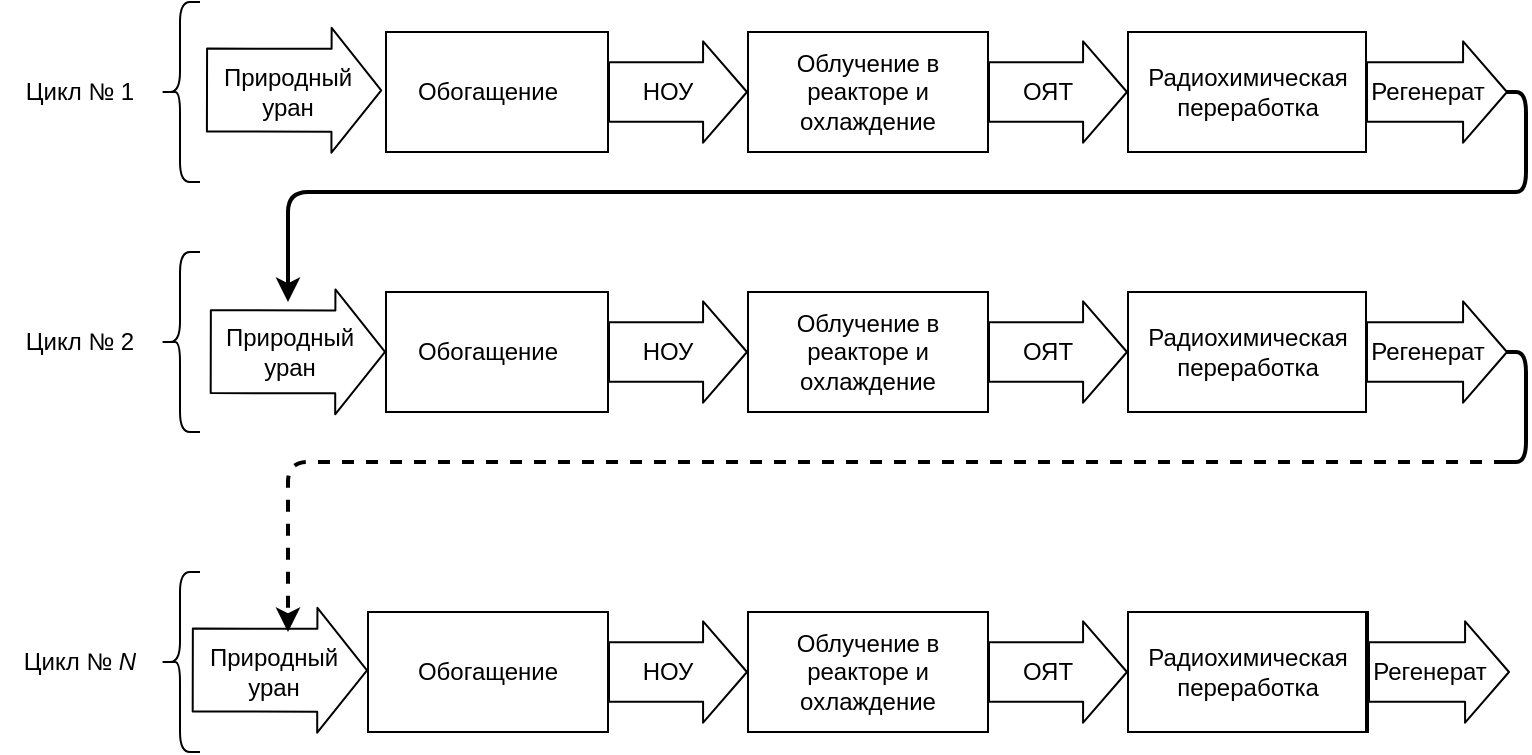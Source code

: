 <mxfile scale="20" border="0">
    <diagram id="p5ToBC63pgY-rdRgkpVf" name="Page-1">
        <mxGraphModel dx="252" dy="356" grid="1" gridSize="10" guides="1" tooltips="1" connect="1" arrows="1" fold="1" page="1" pageScale="1" pageWidth="827" pageHeight="1169" math="0" shadow="0">
            <root>
                <mxCell id="0"/>
                <mxCell id="1" parent="0"/>
                <mxCell id="2" value="" style="shape=flexArrow;endArrow=classic;html=1;width=41.452;endSize=7.95;entryX=-0.017;entryY=0.486;entryDx=0;entryDy=0;entryPerimeter=0;" parent="1" target="OUCyJtZvQKlhybgJrGbC-4" edge="1">
                    <mxGeometry width="50" height="50" relative="1" as="geometry">
                        <mxPoint x="140" y="109" as="sourcePoint"/>
                        <mxPoint x="221" y="109.86" as="targetPoint"/>
                    </mxGeometry>
                </mxCell>
                <mxCell id="OUCyJtZvQKlhybgJrGbC-2" value="Природный уран" style="text;html=1;strokeColor=none;fillColor=none;align=center;verticalAlign=middle;whiteSpace=wrap;rounded=0;" parent="1" vertex="1">
                    <mxGeometry x="161" y="100" width="40" height="20" as="geometry"/>
                </mxCell>
                <mxCell id="OUCyJtZvQKlhybgJrGbC-4" value="" style="rounded=0;whiteSpace=wrap;html=1;" parent="1" vertex="1">
                    <mxGeometry x="230" y="80" width="111" height="60" as="geometry"/>
                </mxCell>
                <mxCell id="OUCyJtZvQKlhybgJrGbC-5" value="Обогащение" style="text;html=1;strokeColor=none;fillColor=none;align=center;verticalAlign=middle;whiteSpace=wrap;rounded=0;" parent="1" vertex="1">
                    <mxGeometry x="241" y="100" width="80" height="20" as="geometry"/>
                </mxCell>
                <mxCell id="OUCyJtZvQKlhybgJrGbC-6" value="" style="shape=flexArrow;endArrow=classic;html=1;width=29.664;endSize=6.987;" parent="1" edge="1">
                    <mxGeometry width="50" height="50" relative="1" as="geometry">
                        <mxPoint x="341" y="110.0" as="sourcePoint"/>
                        <mxPoint x="411" y="110.0" as="targetPoint"/>
                    </mxGeometry>
                </mxCell>
                <mxCell id="OUCyJtZvQKlhybgJrGbC-7" value="НОУ" style="text;html=1;strokeColor=none;fillColor=none;align=center;verticalAlign=middle;whiteSpace=wrap;rounded=0;" parent="1" vertex="1">
                    <mxGeometry x="351" y="100" width="40" height="20" as="geometry"/>
                </mxCell>
                <mxCell id="OUCyJtZvQKlhybgJrGbC-8" value="" style="rounded=0;whiteSpace=wrap;html=1;" parent="1" vertex="1">
                    <mxGeometry x="411" y="80" width="120" height="60" as="geometry"/>
                </mxCell>
                <mxCell id="OUCyJtZvQKlhybgJrGbC-9" value="Облучение в реакторе и&lt;br&gt;охлаждение" style="text;html=1;strokeColor=none;fillColor=none;align=center;verticalAlign=middle;whiteSpace=wrap;rounded=0;" parent="1" vertex="1">
                    <mxGeometry x="416" y="100" width="110" height="20" as="geometry"/>
                </mxCell>
                <mxCell id="OUCyJtZvQKlhybgJrGbC-16" value="" style="shape=flexArrow;endArrow=classic;html=1;width=29.664;endSize=6.987;" parent="1" edge="1">
                    <mxGeometry width="50" height="50" relative="1" as="geometry">
                        <mxPoint x="531" y="110.0" as="sourcePoint"/>
                        <mxPoint x="601" y="110.0" as="targetPoint"/>
                    </mxGeometry>
                </mxCell>
                <mxCell id="OUCyJtZvQKlhybgJrGbC-17" value="ОЯТ" style="text;html=1;strokeColor=none;fillColor=none;align=center;verticalAlign=middle;whiteSpace=wrap;rounded=0;" parent="1" vertex="1">
                    <mxGeometry x="541" y="100" width="40" height="20" as="geometry"/>
                </mxCell>
                <mxCell id="OUCyJtZvQKlhybgJrGbC-18" value="" style="rounded=0;whiteSpace=wrap;html=1;" parent="1" vertex="1">
                    <mxGeometry x="601" y="80" width="119" height="60" as="geometry"/>
                </mxCell>
                <mxCell id="OUCyJtZvQKlhybgJrGbC-19" value="Радиохимическая переработка" style="text;html=1;strokeColor=none;fillColor=none;align=center;verticalAlign=middle;whiteSpace=wrap;rounded=0;" parent="1" vertex="1">
                    <mxGeometry x="620.5" y="100" width="80" height="20" as="geometry"/>
                </mxCell>
                <mxCell id="OUCyJtZvQKlhybgJrGbC-20" value="" style="shape=flexArrow;endArrow=classic;html=1;width=29.664;endSize=6.987;exitX=1;exitY=0.5;exitDx=0;exitDy=0;" parent="1" source="OUCyJtZvQKlhybgJrGbC-18" edge="1">
                    <mxGeometry width="50" height="50" relative="1" as="geometry">
                        <mxPoint x="721" y="110.0" as="sourcePoint"/>
                        <mxPoint x="791" y="110.0" as="targetPoint"/>
                    </mxGeometry>
                </mxCell>
                <mxCell id="OUCyJtZvQKlhybgJrGbC-21" value="Регенерат" style="text;html=1;strokeColor=none;fillColor=none;align=center;verticalAlign=middle;whiteSpace=wrap;rounded=0;" parent="1" vertex="1">
                    <mxGeometry x="731" y="100" width="40" height="20" as="geometry"/>
                </mxCell>
                <mxCell id="OUCyJtZvQKlhybgJrGbC-22" value="" style="shape=curlyBracket;whiteSpace=wrap;html=1;rounded=1;" parent="1" vertex="1">
                    <mxGeometry x="117" y="65" width="20" height="90" as="geometry"/>
                </mxCell>
                <mxCell id="OUCyJtZvQKlhybgJrGbC-23" value="Цикл № 1" style="text;html=1;strokeColor=none;fillColor=none;align=center;verticalAlign=middle;whiteSpace=wrap;rounded=0;" parent="1" vertex="1">
                    <mxGeometry x="37" y="100" width="80" height="20" as="geometry"/>
                </mxCell>
                <mxCell id="OUCyJtZvQKlhybgJrGbC-26" value="" style="rounded=0;whiteSpace=wrap;html=1;" parent="1" vertex="1">
                    <mxGeometry x="230" y="210" width="111" height="60" as="geometry"/>
                </mxCell>
                <mxCell id="OUCyJtZvQKlhybgJrGbC-27" value="Обогащение" style="text;html=1;strokeColor=none;fillColor=none;align=center;verticalAlign=middle;whiteSpace=wrap;rounded=0;" parent="1" vertex="1">
                    <mxGeometry x="241" y="230" width="80" height="20" as="geometry"/>
                </mxCell>
                <mxCell id="OUCyJtZvQKlhybgJrGbC-28" value="" style="shape=flexArrow;endArrow=classic;html=1;width=29.664;endSize=6.987;" parent="1" edge="1">
                    <mxGeometry width="50" height="50" relative="1" as="geometry">
                        <mxPoint x="341.0" y="240" as="sourcePoint"/>
                        <mxPoint x="411.0" y="240" as="targetPoint"/>
                    </mxGeometry>
                </mxCell>
                <mxCell id="OUCyJtZvQKlhybgJrGbC-29" value="НОУ" style="text;html=1;strokeColor=none;fillColor=none;align=center;verticalAlign=middle;whiteSpace=wrap;rounded=0;" parent="1" vertex="1">
                    <mxGeometry x="351" y="230" width="40" height="20" as="geometry"/>
                </mxCell>
                <mxCell id="OUCyJtZvQKlhybgJrGbC-30" value="" style="rounded=0;whiteSpace=wrap;html=1;" parent="1" vertex="1">
                    <mxGeometry x="411" y="210" width="120" height="60" as="geometry"/>
                </mxCell>
                <mxCell id="OUCyJtZvQKlhybgJrGbC-31" value="Облучение в реакторе и&lt;br&gt;охлаждение" style="text;html=1;strokeColor=none;fillColor=none;align=center;verticalAlign=middle;whiteSpace=wrap;rounded=0;" parent="1" vertex="1">
                    <mxGeometry x="416" y="230" width="110" height="20" as="geometry"/>
                </mxCell>
                <mxCell id="OUCyJtZvQKlhybgJrGbC-32" value="" style="shape=flexArrow;endArrow=classic;html=1;width=29.664;endSize=6.987;" parent="1" edge="1">
                    <mxGeometry width="50" height="50" relative="1" as="geometry">
                        <mxPoint x="531.0" y="240" as="sourcePoint"/>
                        <mxPoint x="601" y="240" as="targetPoint"/>
                    </mxGeometry>
                </mxCell>
                <mxCell id="OUCyJtZvQKlhybgJrGbC-33" value="ОЯТ" style="text;html=1;strokeColor=none;fillColor=none;align=center;verticalAlign=middle;whiteSpace=wrap;rounded=0;" parent="1" vertex="1">
                    <mxGeometry x="541" y="230" width="40" height="20" as="geometry"/>
                </mxCell>
                <mxCell id="OUCyJtZvQKlhybgJrGbC-38" value="" style="shape=curlyBracket;whiteSpace=wrap;html=1;rounded=1;" parent="1" vertex="1">
                    <mxGeometry x="117" y="190" width="20" height="90" as="geometry"/>
                </mxCell>
                <mxCell id="OUCyJtZvQKlhybgJrGbC-39" value="Цикл №&amp;nbsp;2" style="text;html=1;strokeColor=none;fillColor=none;align=center;verticalAlign=middle;whiteSpace=wrap;rounded=0;" parent="1" vertex="1">
                    <mxGeometry x="37" y="225" width="80" height="20" as="geometry"/>
                </mxCell>
                <mxCell id="OUCyJtZvQKlhybgJrGbC-41" value="" style="edgeStyle=elbowEdgeStyle;elbow=horizontal;endArrow=classic;html=1;strokeWidth=2;" parent="1" edge="1">
                    <mxGeometry width="50" height="50" relative="1" as="geometry">
                        <mxPoint x="790" y="160" as="sourcePoint"/>
                        <mxPoint x="181" y="215" as="targetPoint"/>
                        <Array as="points">
                            <mxPoint x="181" y="170"/>
                        </Array>
                    </mxGeometry>
                </mxCell>
                <mxCell id="OUCyJtZvQKlhybgJrGbC-46" value="" style="edgeStyle=elbowEdgeStyle;elbow=horizontal;endArrow=none;html=1;strokeWidth=2;endFill=0;" parent="1" edge="1">
                    <mxGeometry width="50" height="50" relative="1" as="geometry">
                        <mxPoint x="790" y="110" as="sourcePoint"/>
                        <mxPoint x="790" y="160" as="targetPoint"/>
                        <Array as="points">
                            <mxPoint x="800" y="130"/>
                        </Array>
                    </mxGeometry>
                </mxCell>
                <mxCell id="OUCyJtZvQKlhybgJrGbC-79" value="" style="edgeStyle=elbowEdgeStyle;elbow=horizontal;endArrow=classic;html=1;strokeWidth=2;dashed=1;" parent="1" edge="1">
                    <mxGeometry width="50" height="50" relative="1" as="geometry">
                        <mxPoint x="790" y="295" as="sourcePoint"/>
                        <mxPoint x="181" y="380" as="targetPoint"/>
                        <Array as="points">
                            <mxPoint x="181" y="310"/>
                        </Array>
                    </mxGeometry>
                </mxCell>
                <mxCell id="OUCyJtZvQKlhybgJrGbC-80" value="" style="edgeStyle=elbowEdgeStyle;elbow=horizontal;endArrow=none;html=1;strokeWidth=2;endFill=0;" parent="1" edge="1">
                    <mxGeometry width="50" height="50" relative="1" as="geometry">
                        <mxPoint x="790" y="240" as="sourcePoint"/>
                        <mxPoint x="790" y="295" as="targetPoint"/>
                        <Array as="points">
                            <mxPoint x="800" y="265"/>
                        </Array>
                    </mxGeometry>
                </mxCell>
                <mxCell id="OUCyJtZvQKlhybgJrGbC-11" value="" style="rounded=0;whiteSpace=wrap;html=1;" parent="1" vertex="1">
                    <mxGeometry x="221" y="370" width="120" height="60" as="geometry"/>
                </mxCell>
                <mxCell id="OUCyJtZvQKlhybgJrGbC-12" value="Обогащение" style="text;html=1;strokeColor=none;fillColor=none;align=center;verticalAlign=middle;whiteSpace=wrap;rounded=0;" parent="1" vertex="1">
                    <mxGeometry x="241" y="390" width="80" height="20" as="geometry"/>
                </mxCell>
                <mxCell id="OUCyJtZvQKlhybgJrGbC-13" value="" style="shape=flexArrow;endArrow=classic;html=1;width=29.664;endSize=6.987;" parent="1" edge="1">
                    <mxGeometry width="50" height="50" relative="1" as="geometry">
                        <mxPoint x="341.0" y="400" as="sourcePoint"/>
                        <mxPoint x="411.0" y="400" as="targetPoint"/>
                    </mxGeometry>
                </mxCell>
                <mxCell id="OUCyJtZvQKlhybgJrGbC-14" value="НОУ" style="text;html=1;strokeColor=none;fillColor=none;align=center;verticalAlign=middle;whiteSpace=wrap;rounded=0;" parent="1" vertex="1">
                    <mxGeometry x="351" y="390" width="40" height="20" as="geometry"/>
                </mxCell>
                <mxCell id="OUCyJtZvQKlhybgJrGbC-15" value="" style="rounded=0;whiteSpace=wrap;html=1;" parent="1" vertex="1">
                    <mxGeometry x="411" y="370" width="120" height="60" as="geometry"/>
                </mxCell>
                <mxCell id="OUCyJtZvQKlhybgJrGbC-40" value="Облучение в реакторе и&lt;br&gt;охлаждение" style="text;html=1;strokeColor=none;fillColor=none;align=center;verticalAlign=middle;whiteSpace=wrap;rounded=0;" parent="1" vertex="1">
                    <mxGeometry x="416" y="390" width="110" height="20" as="geometry"/>
                </mxCell>
                <mxCell id="OUCyJtZvQKlhybgJrGbC-42" value="" style="shape=flexArrow;endArrow=classic;html=1;width=29.664;endSize=6.987;" parent="1" edge="1">
                    <mxGeometry width="50" height="50" relative="1" as="geometry">
                        <mxPoint x="531.0" y="400" as="sourcePoint"/>
                        <mxPoint x="601" y="400" as="targetPoint"/>
                    </mxGeometry>
                </mxCell>
                <mxCell id="OUCyJtZvQKlhybgJrGbC-43" value="ОЯТ" style="text;html=1;strokeColor=none;fillColor=none;align=center;verticalAlign=middle;whiteSpace=wrap;rounded=0;" parent="1" vertex="1">
                    <mxGeometry x="541" y="390" width="40" height="20" as="geometry"/>
                </mxCell>
                <mxCell id="OUCyJtZvQKlhybgJrGbC-44" value="" style="rounded=0;whiteSpace=wrap;html=1;" parent="1" vertex="1">
                    <mxGeometry x="601" y="370" width="120" height="60" as="geometry"/>
                </mxCell>
                <mxCell id="OUCyJtZvQKlhybgJrGbC-45" value="Reprocessing" style="text;html=1;strokeColor=none;fillColor=none;align=center;verticalAlign=middle;whiteSpace=wrap;rounded=0;" parent="1" vertex="1">
                    <mxGeometry x="621" y="390" width="80" height="20" as="geometry"/>
                </mxCell>
                <mxCell id="OUCyJtZvQKlhybgJrGbC-49" value="" style="shape=curlyBracket;whiteSpace=wrap;html=1;rounded=1;" parent="1" vertex="1">
                    <mxGeometry x="117" y="350" width="20" height="90" as="geometry"/>
                </mxCell>
                <mxCell id="OUCyJtZvQKlhybgJrGbC-50" value="Цикл №&amp;nbsp;&lt;i&gt;N&lt;/i&gt;" style="text;html=1;strokeColor=none;fillColor=none;align=center;verticalAlign=middle;whiteSpace=wrap;rounded=0;" parent="1" vertex="1">
                    <mxGeometry x="37" y="385" width="80" height="20" as="geometry"/>
                </mxCell>
                <mxCell id="11" value="" style="shape=flexArrow;endArrow=classic;html=1;width=41.452;endSize=7.95;entryX=-0.017;entryY=0.486;entryDx=0;entryDy=0;entryPerimeter=0;" parent="1" edge="1">
                    <mxGeometry width="50" height="50" relative="1" as="geometry">
                        <mxPoint x="132.89" y="399" as="sourcePoint"/>
                        <mxPoint x="221.003" y="399.16" as="targetPoint"/>
                    </mxGeometry>
                </mxCell>
                <mxCell id="12" value="Природный уран" style="text;html=1;strokeColor=none;fillColor=none;align=center;verticalAlign=middle;whiteSpace=wrap;rounded=0;" parent="1" vertex="1">
                    <mxGeometry x="153.89" y="390" width="40" height="20" as="geometry"/>
                </mxCell>
                <mxCell id="13" value="" style="shape=flexArrow;endArrow=classic;html=1;width=41.452;endSize=7.95;entryX=-0.017;entryY=0.486;entryDx=0;entryDy=0;entryPerimeter=0;" parent="1" edge="1">
                    <mxGeometry width="50" height="50" relative="1" as="geometry">
                        <mxPoint x="141.89" y="239.8" as="sourcePoint"/>
                        <mxPoint x="230.003" y="239.96" as="targetPoint"/>
                    </mxGeometry>
                </mxCell>
                <mxCell id="14" value="Природный уран" style="text;html=1;strokeColor=none;fillColor=none;align=center;verticalAlign=middle;whiteSpace=wrap;rounded=0;" parent="1" vertex="1">
                    <mxGeometry x="170" y="230" width="23.89" height="20" as="geometry"/>
                </mxCell>
                <mxCell id="29" value="" style="rounded=0;whiteSpace=wrap;html=1;" parent="1" vertex="1">
                    <mxGeometry x="601" y="370" width="119" height="60" as="geometry"/>
                </mxCell>
                <mxCell id="30" value="Радиохимическая переработка" style="text;html=1;strokeColor=none;fillColor=none;align=center;verticalAlign=middle;whiteSpace=wrap;rounded=0;" parent="1" vertex="1">
                    <mxGeometry x="620.5" y="390" width="80" height="20" as="geometry"/>
                </mxCell>
                <mxCell id="33" value="" style="rounded=0;whiteSpace=wrap;html=1;" parent="1" vertex="1">
                    <mxGeometry x="601" y="210" width="119" height="60" as="geometry"/>
                </mxCell>
                <mxCell id="34" value="Радиохимическая переработка" style="text;html=1;strokeColor=none;fillColor=none;align=center;verticalAlign=middle;whiteSpace=wrap;rounded=0;" parent="1" vertex="1">
                    <mxGeometry x="620.5" y="230" width="80" height="20" as="geometry"/>
                </mxCell>
                <mxCell id="35" value="" style="shape=flexArrow;endArrow=classic;html=1;width=29.664;endSize=6.987;exitX=1;exitY=0.5;exitDx=0;exitDy=0;" parent="1" source="33" edge="1">
                    <mxGeometry width="50" height="50" relative="1" as="geometry">
                        <mxPoint x="721" y="240.0" as="sourcePoint"/>
                        <mxPoint x="791" y="240.0" as="targetPoint"/>
                    </mxGeometry>
                </mxCell>
                <mxCell id="36" value="Регенерат" style="text;html=1;strokeColor=none;fillColor=none;align=center;verticalAlign=middle;whiteSpace=wrap;rounded=0;" parent="1" vertex="1">
                    <mxGeometry x="731" y="230" width="40" height="20" as="geometry"/>
                </mxCell>
                <mxCell id="39" value="" style="shape=flexArrow;endArrow=classic;html=1;width=29.664;endSize=6.987;exitX=1;exitY=0.5;exitDx=0;exitDy=0;" parent="1" edge="1">
                    <mxGeometry width="50" height="50" relative="1" as="geometry">
                        <mxPoint x="721" y="400.0" as="sourcePoint"/>
                        <mxPoint x="792" y="400.0" as="targetPoint"/>
                    </mxGeometry>
                </mxCell>
                <mxCell id="40" value="Регенерат" style="text;html=1;strokeColor=none;fillColor=none;align=center;verticalAlign=middle;whiteSpace=wrap;rounded=0;" parent="1" vertex="1">
                    <mxGeometry x="732" y="390" width="40" height="20" as="geometry"/>
                </mxCell>
            </root>
        </mxGraphModel>
    </diagram>
    <diagram id="_sr2a2yw5TQGmEKBc_mr" name="Page-2">
        <mxGraphModel grid="1" gridSize="10" guides="1" tooltips="1" connect="1" arrows="1" page="1" fold="1" pageScale="1" pageWidth="827" pageHeight="1169" math="0" shadow="0">
            <root>
                <mxCell id="rreB6i0WVYvzYG9mzNOH-0"/>
                <mxCell id="rreB6i0WVYvzYG9mzNOH-1" parent="rreB6i0WVYvzYG9mzNOH-0"/>
            </root>
        </mxGraphModel>
    </diagram>
</mxfile>